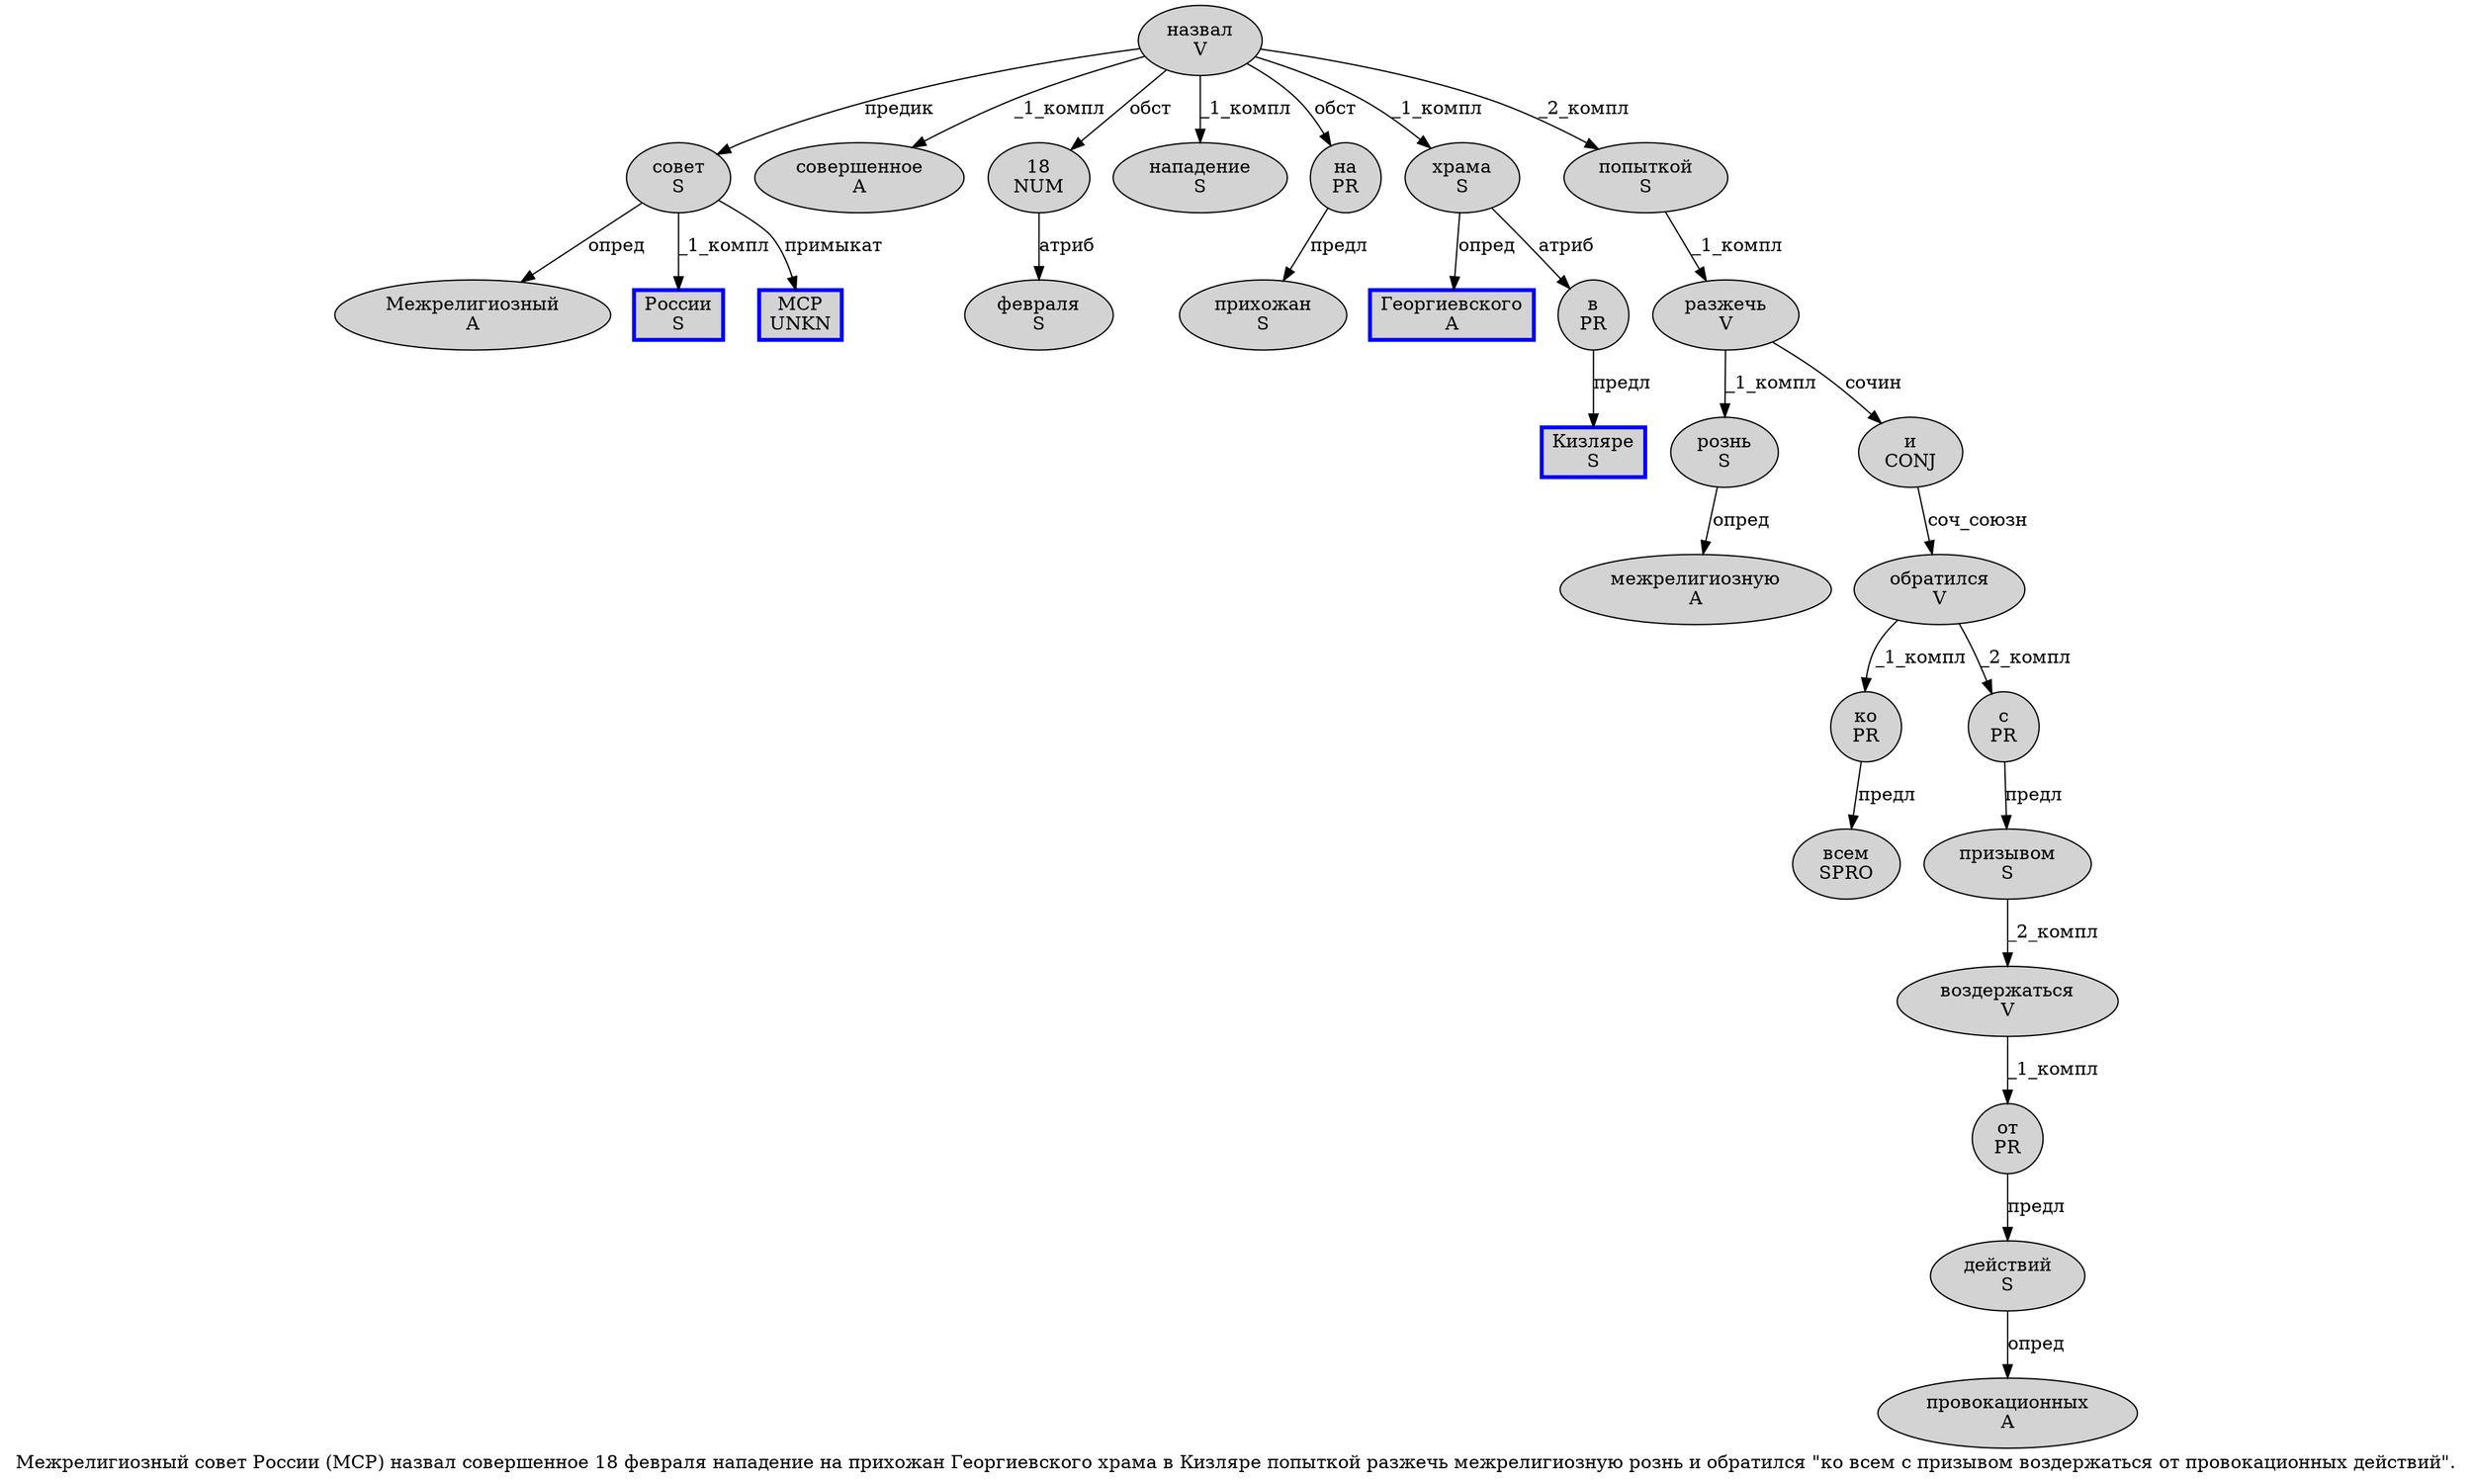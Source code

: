 digraph SENTENCE_354 {
	graph [label="Межрелигиозный совет России (МСР) назвал совершенное 18 февраля нападение на прихожан Георгиевского храма в Кизляре попыткой разжечь межрелигиозную рознь и обратился \"ко всем с призывом воздержаться от провокационных действий\"."]
	node [style=filled]
		0 [label="Межрелигиозный
A" color="" fillcolor=lightgray penwidth=1 shape=ellipse]
		1 [label="совет
S" color="" fillcolor=lightgray penwidth=1 shape=ellipse]
		2 [label="России
S" color=blue fillcolor=lightgray penwidth=3 shape=box]
		4 [label="МСР
UNKN" color=blue fillcolor=lightgray penwidth=3 shape=box]
		6 [label="назвал
V" color="" fillcolor=lightgray penwidth=1 shape=ellipse]
		7 [label="совершенное
A" color="" fillcolor=lightgray penwidth=1 shape=ellipse]
		8 [label="18
NUM" color="" fillcolor=lightgray penwidth=1 shape=ellipse]
		9 [label="февраля
S" color="" fillcolor=lightgray penwidth=1 shape=ellipse]
		10 [label="нападение
S" color="" fillcolor=lightgray penwidth=1 shape=ellipse]
		11 [label="на
PR" color="" fillcolor=lightgray penwidth=1 shape=ellipse]
		12 [label="прихожан
S" color="" fillcolor=lightgray penwidth=1 shape=ellipse]
		13 [label="Георгиевского
A" color=blue fillcolor=lightgray penwidth=3 shape=box]
		14 [label="храма
S" color="" fillcolor=lightgray penwidth=1 shape=ellipse]
		15 [label="в
PR" color="" fillcolor=lightgray penwidth=1 shape=ellipse]
		16 [label="Кизляре
S" color=blue fillcolor=lightgray penwidth=3 shape=box]
		17 [label="попыткой
S" color="" fillcolor=lightgray penwidth=1 shape=ellipse]
		18 [label="разжечь
V" color="" fillcolor=lightgray penwidth=1 shape=ellipse]
		19 [label="межрелигиозную
A" color="" fillcolor=lightgray penwidth=1 shape=ellipse]
		20 [label="рознь
S" color="" fillcolor=lightgray penwidth=1 shape=ellipse]
		21 [label="и
CONJ" color="" fillcolor=lightgray penwidth=1 shape=ellipse]
		22 [label="обратился
V" color="" fillcolor=lightgray penwidth=1 shape=ellipse]
		24 [label="ко
PR" color="" fillcolor=lightgray penwidth=1 shape=ellipse]
		25 [label="всем
SPRO" color="" fillcolor=lightgray penwidth=1 shape=ellipse]
		26 [label="с
PR" color="" fillcolor=lightgray penwidth=1 shape=ellipse]
		27 [label="призывом
S" color="" fillcolor=lightgray penwidth=1 shape=ellipse]
		28 [label="воздержаться
V" color="" fillcolor=lightgray penwidth=1 shape=ellipse]
		29 [label="от
PR" color="" fillcolor=lightgray penwidth=1 shape=ellipse]
		30 [label="провокационных
A" color="" fillcolor=lightgray penwidth=1 shape=ellipse]
		31 [label="действий
S" color="" fillcolor=lightgray penwidth=1 shape=ellipse]
			20 -> 19 [label="опред"]
			14 -> 13 [label="опред"]
			14 -> 15 [label="атриб"]
			8 -> 9 [label="атриб"]
			15 -> 16 [label="предл"]
			27 -> 28 [label="_2_компл"]
			29 -> 31 [label="предл"]
			11 -> 12 [label="предл"]
			17 -> 18 [label="_1_компл"]
			18 -> 20 [label="_1_компл"]
			18 -> 21 [label="сочин"]
			21 -> 22 [label="соч_союзн"]
			26 -> 27 [label="предл"]
			24 -> 25 [label="предл"]
			28 -> 29 [label="_1_компл"]
			22 -> 24 [label="_1_компл"]
			22 -> 26 [label="_2_компл"]
			6 -> 1 [label="предик"]
			6 -> 7 [label="_1_компл"]
			6 -> 8 [label="обст"]
			6 -> 10 [label="_1_компл"]
			6 -> 11 [label="обст"]
			6 -> 14 [label="_1_компл"]
			6 -> 17 [label="_2_компл"]
			1 -> 0 [label="опред"]
			1 -> 2 [label="_1_компл"]
			1 -> 4 [label="примыкат"]
			31 -> 30 [label="опред"]
}